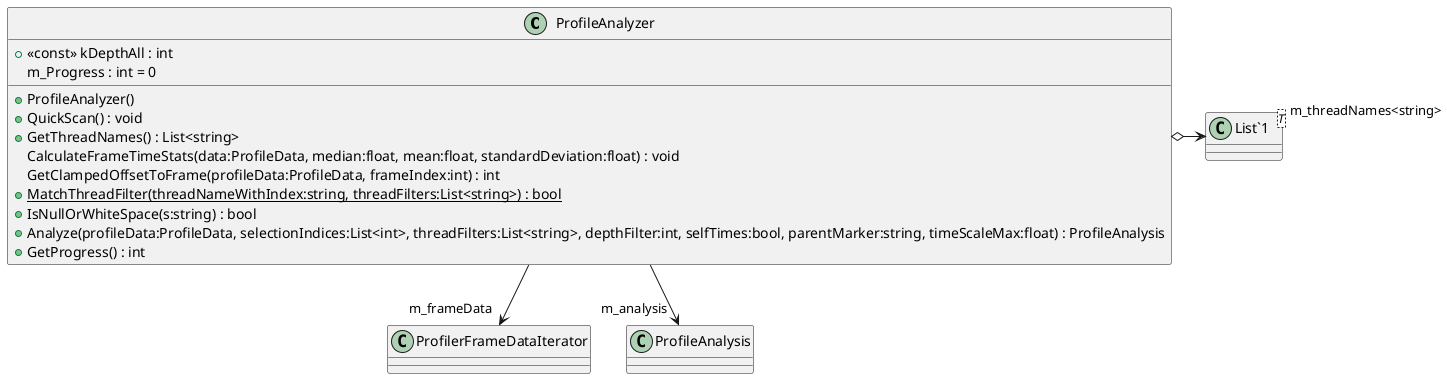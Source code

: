 @startuml
class ProfileAnalyzer {
    + <<const>> kDepthAll : int
    m_Progress : int = 0
    + ProfileAnalyzer()
    + QuickScan() : void
    + GetThreadNames() : List<string>
    CalculateFrameTimeStats(data:ProfileData, median:float, mean:float, standardDeviation:float) : void
    GetClampedOffsetToFrame(profileData:ProfileData, frameIndex:int) : int
    + {static} MatchThreadFilter(threadNameWithIndex:string, threadFilters:List<string>) : bool
    + IsNullOrWhiteSpace(s:string) : bool
    + Analyze(profileData:ProfileData, selectionIndices:List<int>, threadFilters:List<string>, depthFilter:int, selfTimes:bool, parentMarker:string, timeScaleMax:float) : ProfileAnalysis
    + GetProgress() : int
}
class "List`1"<T> {
}
ProfileAnalyzer --> "m_frameData" ProfilerFrameDataIterator
ProfileAnalyzer o-> "m_threadNames<string>" "List`1"
ProfileAnalyzer --> "m_analysis" ProfileAnalysis
@enduml
